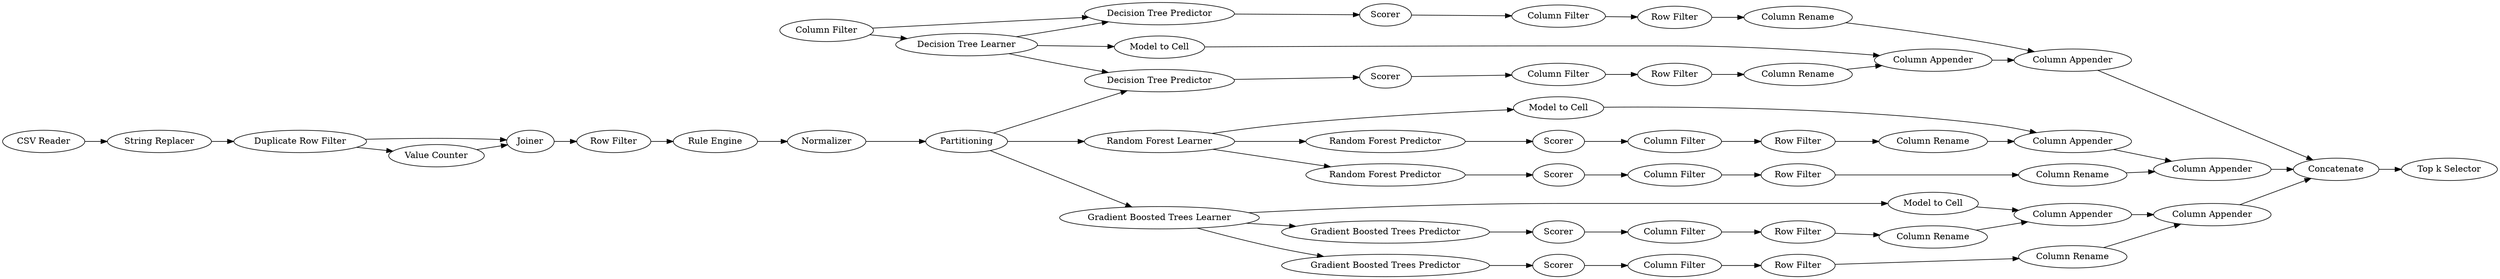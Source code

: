 digraph {
	"1324650703509366553_18" [label="Column Filter"]
	"1324650703509366553_150" [label="Column Filter"]
	"-8195325761335863193_13" [label="Duplicate Row Filter"]
	"7320260841508661079_152" [label="Column Rename"]
	"1324650703509366553_15" [label="Model to Cell"]
	"-965826084313617894_152" [label="Column Rename"]
	"7320260841508661079_150" [label="Column Filter"]
	"7320260841508661079_18" [label="Column Filter"]
	"-8195325761335863193_143" [label=Partitioning]
	"-965826084313617894_153" [label="Gradient Boosted Trees Predictor"]
	"-965826084313617894_16" [label="Column Appender"]
	"1324650703509366553_20" [label="Random Forest Predictor"]
	"-8195325761335863193_129" [label="String Replacer"]
	"-8195325761335863193_1" [label="CSV Reader"]
	"-8195325761335863193_109" [label=Joiner]
	"-8195325761335863193_133" [label="Rule Engine"]
	"-965826084313617894_156" [label="Column Rename"]
	"7320260841508661079_21" [label="Decision Tree Predictor"]
	"1324650703509366553_21" [label=Scorer]
	"-8195325761335863193_110" [label="Row Filter"]
	"-965826084313617894_19" [label="Row Filter"]
	"-965826084313617894_15" [label="Model to Cell"]
	"7320260841508661079_12" [label="Column Filter"]
	"1324650703509366553_151" [label="Row Filter"]
	"-965826084313617894_151" [label="Row Filter"]
	"7320260841508661079_10" [label="Decision Tree Learner"]
	"1324650703509366553_152" [label="Column Rename"]
	"7320260841508661079_153" [label="Column Appender"]
	"-965826084313617894_150" [label="Column Filter"]
	"-965826084313617894_11" [label="Gradient Boosted Trees Predictor"]
	"-965826084313617894_155" [label="Column Appender"]
	"-965826084313617894_8" [label=Scorer]
	"1324650703509366553_16" [label="Column Appender"]
	"1324650703509366553_8" [label=Scorer]
	"-965826084313617894_18" [label="Column Filter"]
	"1324650703509366553_19" [label="Row Filter"]
	"7320260841508661079_22" [label=Scorer]
	"-965826084313617894_10" [label="Gradient Boosted Trees Learner"]
	"7320260841508661079_11" [label="Decision Tree Predictor"]
	"7320260841508661079_19" [label="Row Filter"]
	"-8195325761335863193_142" [label=Normalizer]
	"1324650703509366553_147" [label="Column Appender"]
	"-148319212525177268_146" [label=Concatenate]
	"-148319212525177268_147" [label="Top k Selector"]
	"7320260841508661079_15" [label="Model to Cell"]
	"7320260841508661079_16" [label="Column Appender"]
	"-965826084313617894_157" [label=Scorer]
	"-8195325761335863193_108" [label="Value Counter"]
	"1324650703509366553_153" [label="Column Rename"]
	"7320260841508661079_151" [label="Row Filter"]
	"1324650703509366553_3" [label="Random Forest Learner"]
	"7320260841508661079_154" [label="Column Rename"]
	"7320260841508661079_8" [label=Scorer]
	"1324650703509366553_4" [label="Random Forest Predictor"]
	"1324650703509366553_3" -> "1324650703509366553_15"
	"-8195325761335863193_143" -> "-965826084313617894_10"
	"-965826084313617894_10" -> "-965826084313617894_11"
	"7320260841508661079_151" -> "7320260841508661079_152"
	"-965826084313617894_18" -> "-965826084313617894_19"
	"7320260841508661079_12" -> "7320260841508661079_21"
	"-8195325761335863193_110" -> "-8195325761335863193_133"
	"1324650703509366553_18" -> "1324650703509366553_19"
	"1324650703509366553_147" -> "-148319212525177268_146"
	"-8195325761335863193_143" -> "7320260841508661079_11"
	"-965826084313617894_153" -> "-965826084313617894_157"
	"-965826084313617894_8" -> "-965826084313617894_18"
	"-965826084313617894_150" -> "-965826084313617894_151"
	"1324650703509366553_153" -> "1324650703509366553_16"
	"1324650703509366553_19" -> "1324650703509366553_153"
	"-965826084313617894_19" -> "-965826084313617894_156"
	"-8195325761335863193_1" -> "-8195325761335863193_129"
	"-965826084313617894_155" -> "-148319212525177268_146"
	"-8195325761335863193_133" -> "-8195325761335863193_142"
	"7320260841508661079_22" -> "7320260841508661079_150"
	"1324650703509366553_3" -> "1324650703509366553_20"
	"-148319212525177268_146" -> "-148319212525177268_147"
	"1324650703509366553_16" -> "1324650703509366553_147"
	"1324650703509366553_20" -> "1324650703509366553_21"
	"7320260841508661079_152" -> "7320260841508661079_153"
	"-8195325761335863193_129" -> "-8195325761335863193_13"
	"7320260841508661079_16" -> "7320260841508661079_153"
	"-8195325761335863193_142" -> "-8195325761335863193_143"
	"-8195325761335863193_109" -> "-8195325761335863193_110"
	"-965826084313617894_151" -> "-965826084313617894_152"
	"1324650703509366553_21" -> "1324650703509366553_150"
	"-8195325761335863193_143" -> "1324650703509366553_3"
	"7320260841508661079_18" -> "7320260841508661079_19"
	"1324650703509366553_152" -> "1324650703509366553_147"
	"1324650703509366553_4" -> "1324650703509366553_8"
	"7320260841508661079_154" -> "7320260841508661079_16"
	"-965826084313617894_157" -> "-965826084313617894_150"
	"7320260841508661079_150" -> "7320260841508661079_151"
	"1324650703509366553_15" -> "1324650703509366553_16"
	"-965826084313617894_10" -> "-965826084313617894_153"
	"-8195325761335863193_108" -> "-8195325761335863193_109"
	"7320260841508661079_10" -> "7320260841508661079_15"
	"7320260841508661079_19" -> "7320260841508661079_154"
	"-965826084313617894_156" -> "-965826084313617894_16"
	"-965826084313617894_16" -> "-965826084313617894_155"
	"-965826084313617894_152" -> "-965826084313617894_155"
	"7320260841508661079_8" -> "7320260841508661079_18"
	"1324650703509366553_3" -> "1324650703509366553_4"
	"-8195325761335863193_13" -> "-8195325761335863193_109"
	"-8195325761335863193_13" -> "-8195325761335863193_108"
	"7320260841508661079_153" -> "-148319212525177268_146"
	"7320260841508661079_15" -> "7320260841508661079_16"
	"7320260841508661079_11" -> "7320260841508661079_8"
	"-965826084313617894_15" -> "-965826084313617894_16"
	"7320260841508661079_10" -> "7320260841508661079_11"
	"7320260841508661079_10" -> "7320260841508661079_21"
	"7320260841508661079_12" -> "7320260841508661079_10"
	"1324650703509366553_8" -> "1324650703509366553_18"
	"1324650703509366553_151" -> "1324650703509366553_152"
	"-965826084313617894_11" -> "-965826084313617894_8"
	"-965826084313617894_10" -> "-965826084313617894_15"
	"1324650703509366553_150" -> "1324650703509366553_151"
	"7320260841508661079_21" -> "7320260841508661079_22"
	rankdir=LR
}
